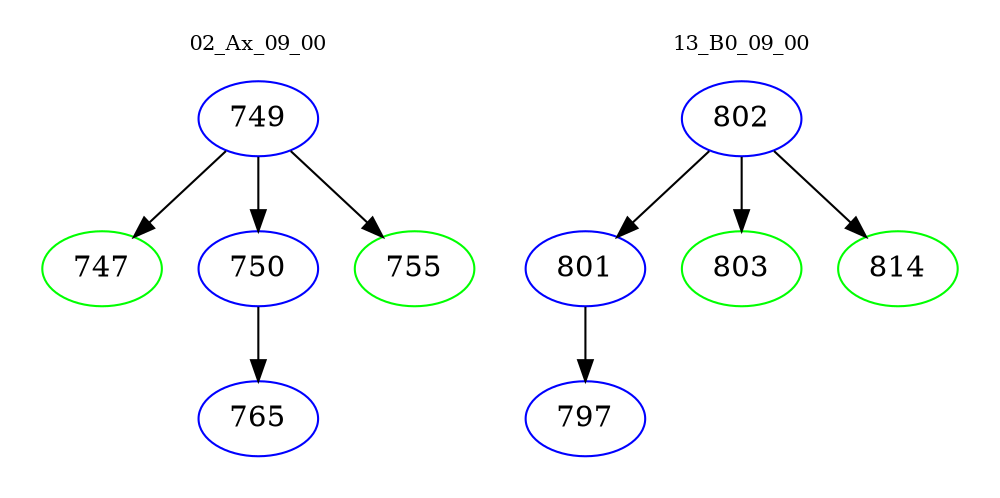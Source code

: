 digraph{
subgraph cluster_0 {
color = white
label = "02_Ax_09_00";
fontsize=10;
T0_749 [label="749", color="blue"]
T0_749 -> T0_747 [color="black"]
T0_747 [label="747", color="green"]
T0_749 -> T0_750 [color="black"]
T0_750 [label="750", color="blue"]
T0_750 -> T0_765 [color="black"]
T0_765 [label="765", color="blue"]
T0_749 -> T0_755 [color="black"]
T0_755 [label="755", color="green"]
}
subgraph cluster_1 {
color = white
label = "13_B0_09_00";
fontsize=10;
T1_802 [label="802", color="blue"]
T1_802 -> T1_801 [color="black"]
T1_801 [label="801", color="blue"]
T1_801 -> T1_797 [color="black"]
T1_797 [label="797", color="blue"]
T1_802 -> T1_803 [color="black"]
T1_803 [label="803", color="green"]
T1_802 -> T1_814 [color="black"]
T1_814 [label="814", color="green"]
}
}
